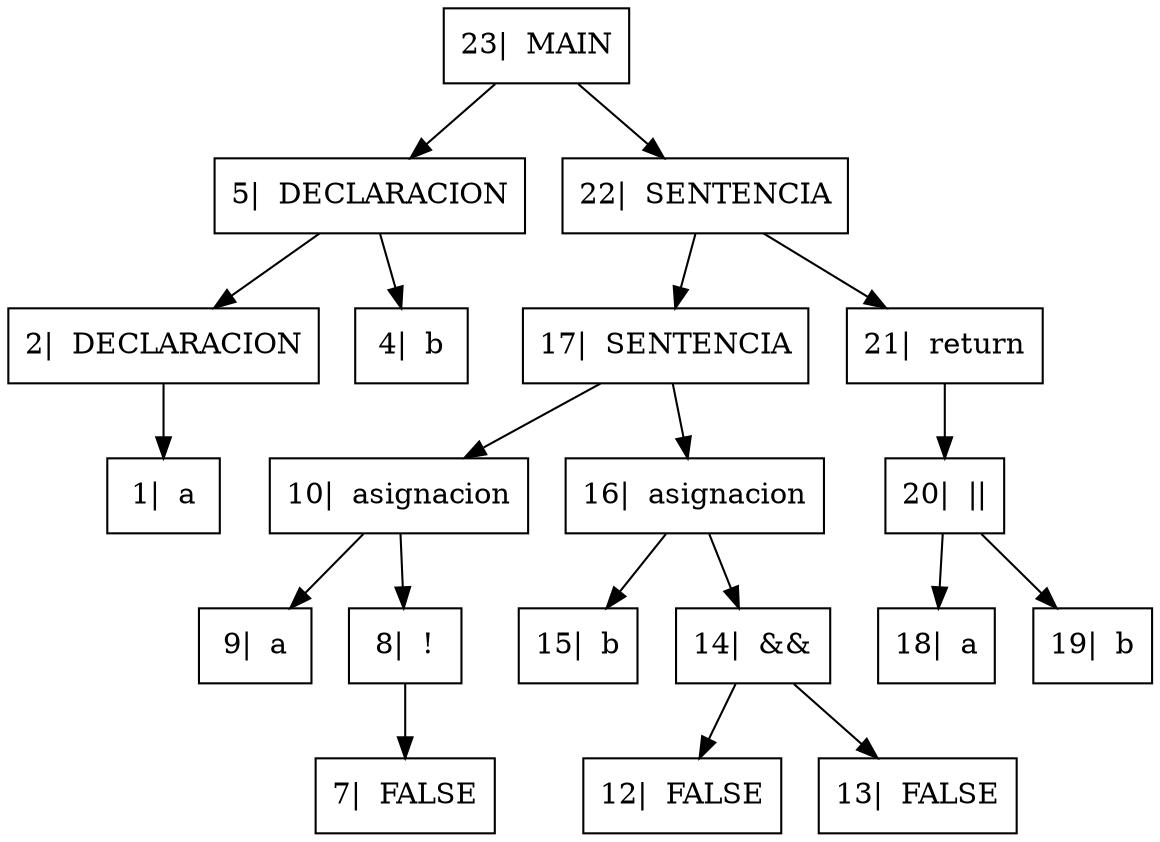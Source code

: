 digraph{

rankdir=TB;

node[shape=box];
"23|  MAIN" -> "5|  DECLARACION", "22|  SENTENCIA";
"5|  DECLARACION" -> "2|  DECLARACION", "4|  b";
"2|  DECLARACION" -> "1|  a" ;
"22|  SENTENCIA" -> "17|  SENTENCIA", "21|  return";
"17|  SENTENCIA" -> "10|  asignacion", "16|  asignacion";
"10|  asignacion" -> "9|  a", "8|  !";
"8|  !" -> "7|  FALSE" ;
"16|  asignacion" -> "15|  b", "14|  &&";
"14|  &&" -> "12|  FALSE", "13|  FALSE";
"21|  return" -> "20|  ||" ;
"20|  ||" -> "18|  a", "19|  b";
}
